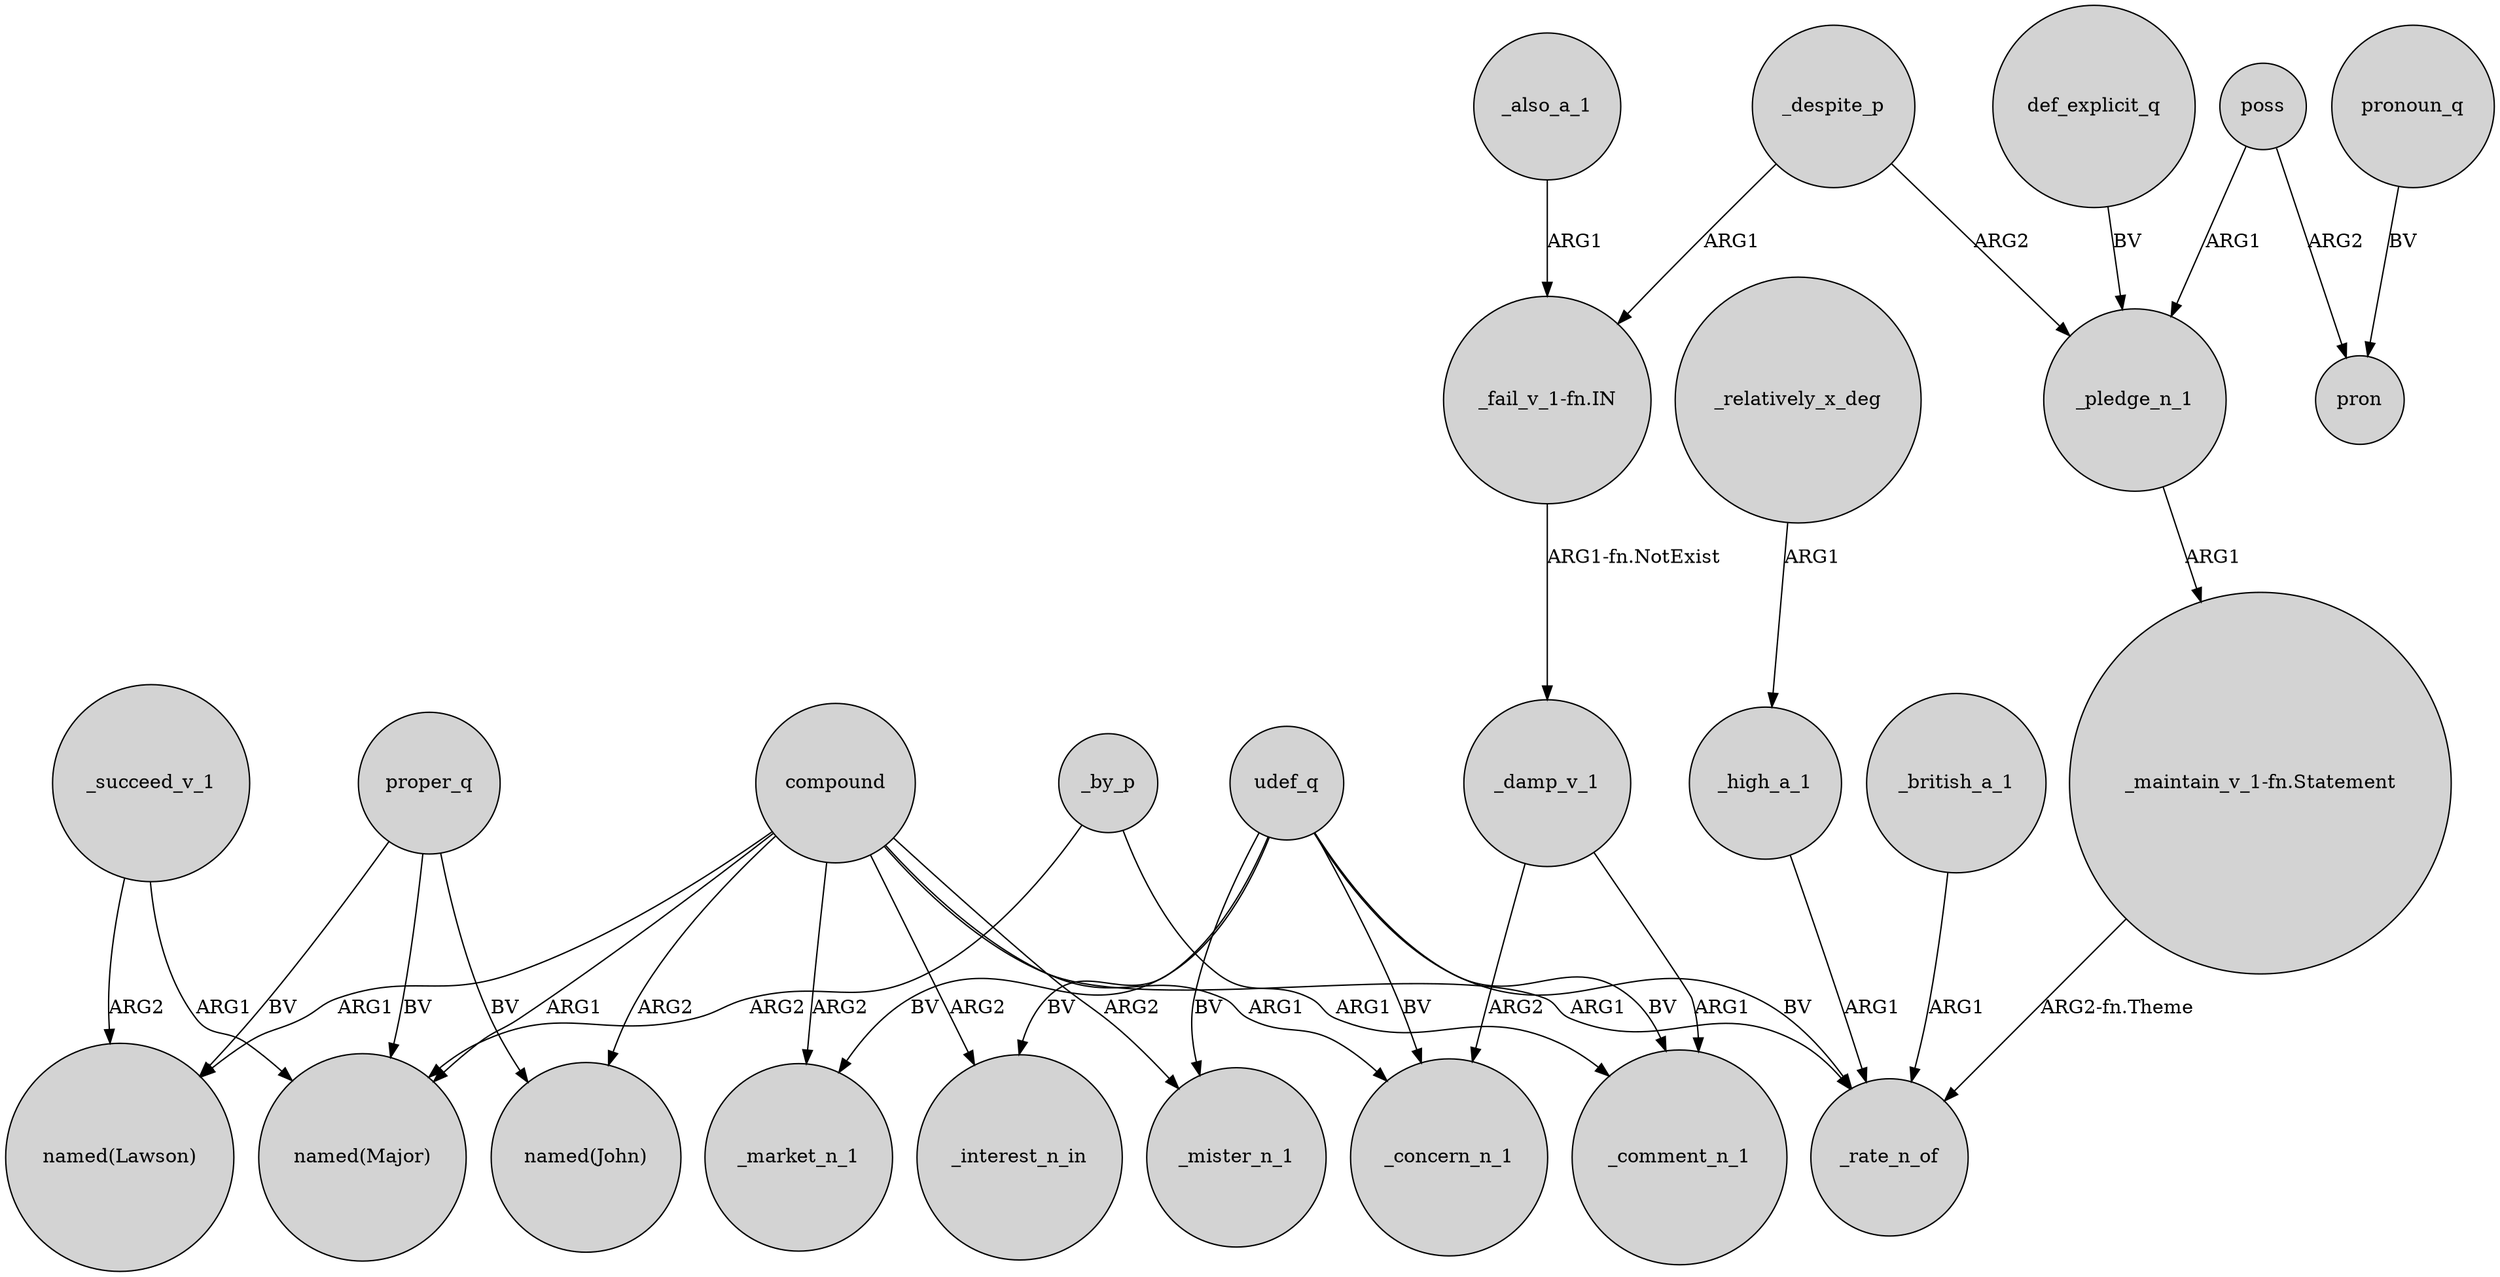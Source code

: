 digraph {
	node [shape=circle style=filled]
	compound -> "named(John)" [label=ARG2]
	compound -> _market_n_1 [label=ARG2]
	_by_p -> _comment_n_1 [label=ARG1]
	poss -> pron [label=ARG2]
	_succeed_v_1 -> "named(Lawson)" [label=ARG2]
	_relatively_x_deg -> _high_a_1 [label=ARG1]
	compound -> _mister_n_1 [label=ARG2]
	proper_q -> "named(Major)" [label=BV]
	_despite_p -> _pledge_n_1 [label=ARG2]
	compound -> _rate_n_of [label=ARG1]
	udef_q -> _mister_n_1 [label=BV]
	udef_q -> _rate_n_of [label=BV]
	udef_q -> _market_n_1 [label=BV]
	udef_q -> _interest_n_in [label=BV]
	_despite_p -> "_fail_v_1-fn.IN" [label=ARG1]
	_damp_v_1 -> _concern_n_1 [label=ARG2]
	_british_a_1 -> _rate_n_of [label=ARG1]
	_damp_v_1 -> _comment_n_1 [label=ARG1]
	compound -> _interest_n_in [label=ARG2]
	udef_q -> _comment_n_1 [label=BV]
	pronoun_q -> pron [label=BV]
	_by_p -> "named(Major)" [label=ARG2]
	_also_a_1 -> "_fail_v_1-fn.IN" [label=ARG1]
	"_fail_v_1-fn.IN" -> _damp_v_1 [label="ARG1-fn.NotExist"]
	_high_a_1 -> _rate_n_of [label=ARG1]
	udef_q -> _concern_n_1 [label=BV]
	compound -> "named(Lawson)" [label=ARG1]
	proper_q -> "named(Lawson)" [label=BV]
	def_explicit_q -> _pledge_n_1 [label=BV]
	poss -> _pledge_n_1 [label=ARG1]
	"_maintain_v_1-fn.Statement" -> _rate_n_of [label="ARG2-fn.Theme"]
	compound -> "named(Major)" [label=ARG1]
	proper_q -> "named(John)" [label=BV]
	_pledge_n_1 -> "_maintain_v_1-fn.Statement" [label=ARG1]
	compound -> _concern_n_1 [label=ARG1]
	_succeed_v_1 -> "named(Major)" [label=ARG1]
}
